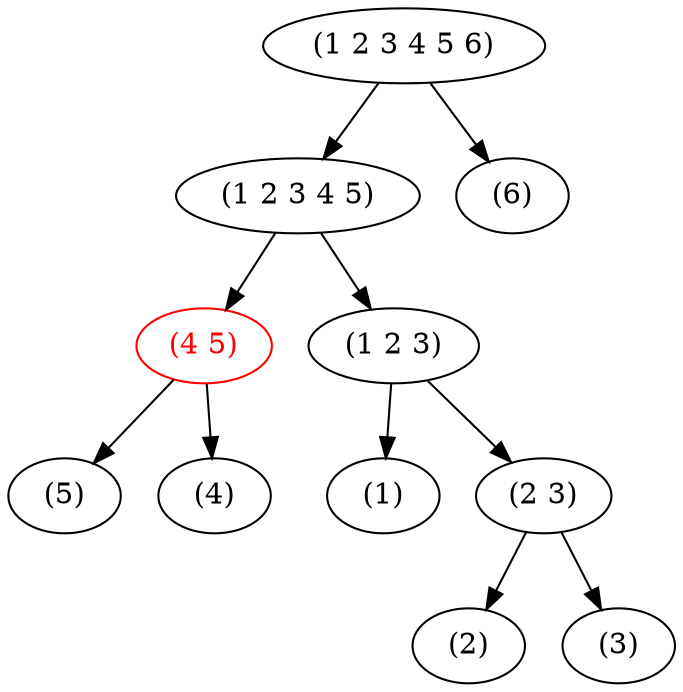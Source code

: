 strict digraph {
        "(1 2 3 4 5)" [label=<(1 2 3 4 5)>];
        "(1 2 3 4 5)" -> "(4 5)";
        "(1 2 3 4 5)" -> "(1 2 3)";
        "(4 5)" [color=red, fontcolor=red, label=<(4 5)>];
        "(4 5)" -> "(5)";
        "(4 5)" -> "(4)";
        "(1 2 3)" [label=<(1 2 3)>];
        "(1 2 3)" -> "(1)";
        "(1 2 3)" -> "(2 3)";
        "(4)" [label=<(4)>];
        "(1)" [label=<(1)>];
        "(2 3)" [label=<(2 3)>];
        "(2 3)" -> "(2)";
        "(2 3)" -> "(3)";
        "(2)" [label=<(2)>];
        "(3)" [label=<(3)>];
        "(6)" [label=<(6)>];
        "(5)" [label=<(5)>];
        "(1 2 3 4 5 6)" [label=<(1 2 3 4 5 6)>];
        "(1 2 3 4 5 6)" -> "(1 2 3 4 5)";
        "(1 2 3 4 5 6)" -> "(6)";
}
